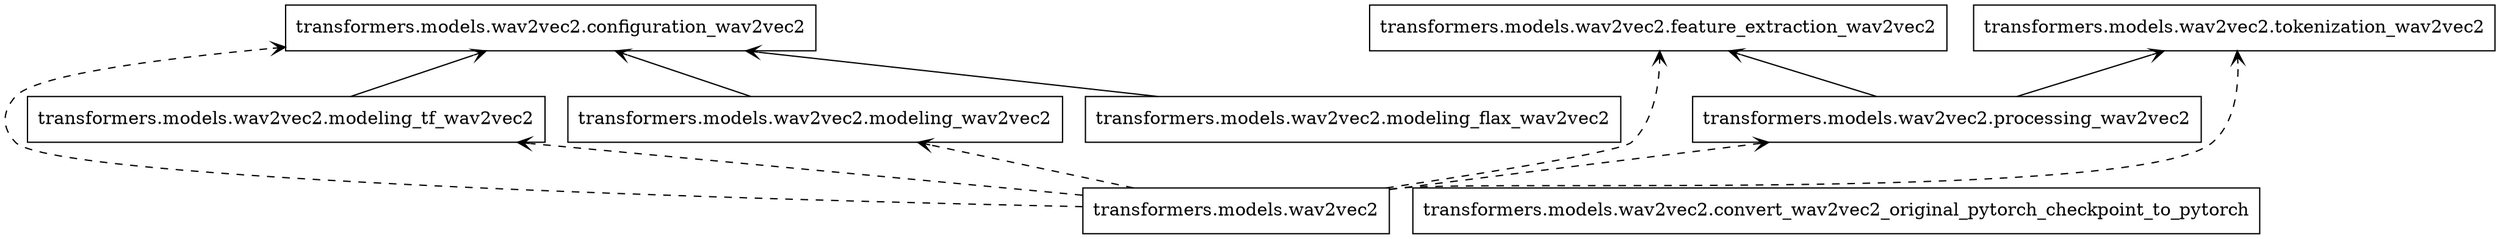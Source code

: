 digraph "packages" {
rankdir=BT
charset="utf-8"
"transformers.models.wav2vec2" [color="black", label=<transformers.models.wav2vec2>, shape="box", style="solid"];
"transformers.models.wav2vec2.configuration_wav2vec2" [color="black", label=<transformers.models.wav2vec2.configuration_wav2vec2>, shape="box", style="solid"];
"transformers.models.wav2vec2.convert_wav2vec2_original_pytorch_checkpoint_to_pytorch" [color="black", label=<transformers.models.wav2vec2.convert_wav2vec2_original_pytorch_checkpoint_to_pytorch>, shape="box", style="solid"];
"transformers.models.wav2vec2.feature_extraction_wav2vec2" [color="black", label=<transformers.models.wav2vec2.feature_extraction_wav2vec2>, shape="box", style="solid"];
"transformers.models.wav2vec2.modeling_flax_wav2vec2" [color="black", label=<transformers.models.wav2vec2.modeling_flax_wav2vec2>, shape="box", style="solid"];
"transformers.models.wav2vec2.modeling_tf_wav2vec2" [color="black", label=<transformers.models.wav2vec2.modeling_tf_wav2vec2>, shape="box", style="solid"];
"transformers.models.wav2vec2.modeling_wav2vec2" [color="black", label=<transformers.models.wav2vec2.modeling_wav2vec2>, shape="box", style="solid"];
"transformers.models.wav2vec2.processing_wav2vec2" [color="black", label=<transformers.models.wav2vec2.processing_wav2vec2>, shape="box", style="solid"];
"transformers.models.wav2vec2.tokenization_wav2vec2" [color="black", label=<transformers.models.wav2vec2.tokenization_wav2vec2>, shape="box", style="solid"];
"transformers.models.wav2vec2.modeling_flax_wav2vec2" -> "transformers.models.wav2vec2.configuration_wav2vec2" [arrowhead="open", arrowtail="none"];
"transformers.models.wav2vec2.modeling_tf_wav2vec2" -> "transformers.models.wav2vec2.configuration_wav2vec2" [arrowhead="open", arrowtail="none"];
"transformers.models.wav2vec2.modeling_wav2vec2" -> "transformers.models.wav2vec2.configuration_wav2vec2" [arrowhead="open", arrowtail="none"];
"transformers.models.wav2vec2.processing_wav2vec2" -> "transformers.models.wav2vec2.feature_extraction_wav2vec2" [arrowhead="open", arrowtail="none"];
"transformers.models.wav2vec2.processing_wav2vec2" -> "transformers.models.wav2vec2.tokenization_wav2vec2" [arrowhead="open", arrowtail="none"];
"transformers.models.wav2vec2" -> "transformers.models.wav2vec2.configuration_wav2vec2" [arrowhead="open", arrowtail="none", style="dashed"];
"transformers.models.wav2vec2" -> "transformers.models.wav2vec2.feature_extraction_wav2vec2" [arrowhead="open", arrowtail="none", style="dashed"];
"transformers.models.wav2vec2" -> "transformers.models.wav2vec2.modeling_tf_wav2vec2" [arrowhead="open", arrowtail="none", style="dashed"];
"transformers.models.wav2vec2" -> "transformers.models.wav2vec2.modeling_wav2vec2" [arrowhead="open", arrowtail="none", style="dashed"];
"transformers.models.wav2vec2" -> "transformers.models.wav2vec2.processing_wav2vec2" [arrowhead="open", arrowtail="none", style="dashed"];
"transformers.models.wav2vec2" -> "transformers.models.wav2vec2.tokenization_wav2vec2" [arrowhead="open", arrowtail="none", style="dashed"];
}
